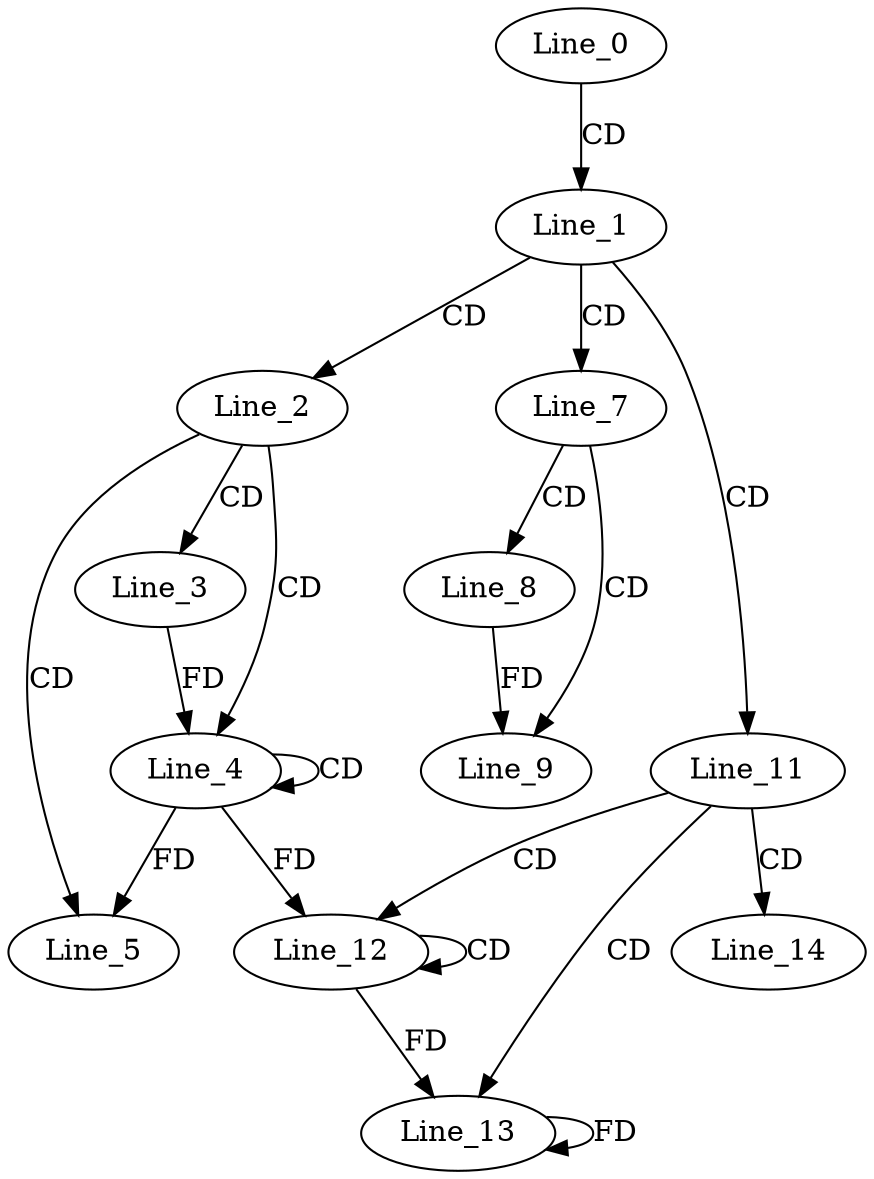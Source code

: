 digraph G {
  Line_0;
  Line_1;
  Line_2;
  Line_3;
  Line_4;
  Line_4;
  Line_4;
  Line_5;
  Line_7;
  Line_8;
  Line_9;
  Line_11;
  Line_12;
  Line_12;
  Line_13;
  Line_13;
  Line_14;
  Line_0 -> Line_1 [ label="CD" ];
  Line_1 -> Line_2 [ label="CD" ];
  Line_2 -> Line_3 [ label="CD" ];
  Line_2 -> Line_4 [ label="CD" ];
  Line_4 -> Line_4 [ label="CD" ];
  Line_3 -> Line_4 [ label="FD" ];
  Line_2 -> Line_5 [ label="CD" ];
  Line_4 -> Line_5 [ label="FD" ];
  Line_1 -> Line_7 [ label="CD" ];
  Line_7 -> Line_8 [ label="CD" ];
  Line_7 -> Line_9 [ label="CD" ];
  Line_8 -> Line_9 [ label="FD" ];
  Line_1 -> Line_11 [ label="CD" ];
  Line_11 -> Line_12 [ label="CD" ];
  Line_12 -> Line_12 [ label="CD" ];
  Line_4 -> Line_12 [ label="FD" ];
  Line_11 -> Line_13 [ label="CD" ];
  Line_12 -> Line_13 [ label="FD" ];
  Line_13 -> Line_13 [ label="FD" ];
  Line_11 -> Line_14 [ label="CD" ];
}
